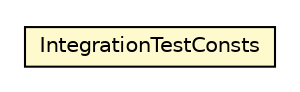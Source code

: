 #!/usr/local/bin/dot
#
# Class diagram 
# Generated by UMLGraph version R5_6-24-gf6e263 (http://www.umlgraph.org/)
#

digraph G {
	edge [fontname="Helvetica",fontsize=10,labelfontname="Helvetica",labelfontsize=10];
	node [fontname="Helvetica",fontsize=10,shape=plaintext];
	nodesep=0.25;
	ranksep=0.5;
	// org.universAAL.itests.conf.IntegrationTestConsts
	c4808082 [label=<<table title="org.universAAL.itests.conf.IntegrationTestConsts" border="0" cellborder="1" cellspacing="0" cellpadding="2" port="p" bgcolor="lemonChiffon" href="./IntegrationTestConsts.html">
		<tr><td><table border="0" cellspacing="0" cellpadding="1">
<tr><td align="center" balign="center"> IntegrationTestConsts </td></tr>
		</table></td></tr>
		</table>>, URL="./IntegrationTestConsts.html", fontname="Helvetica", fontcolor="black", fontsize=10.0];
}

